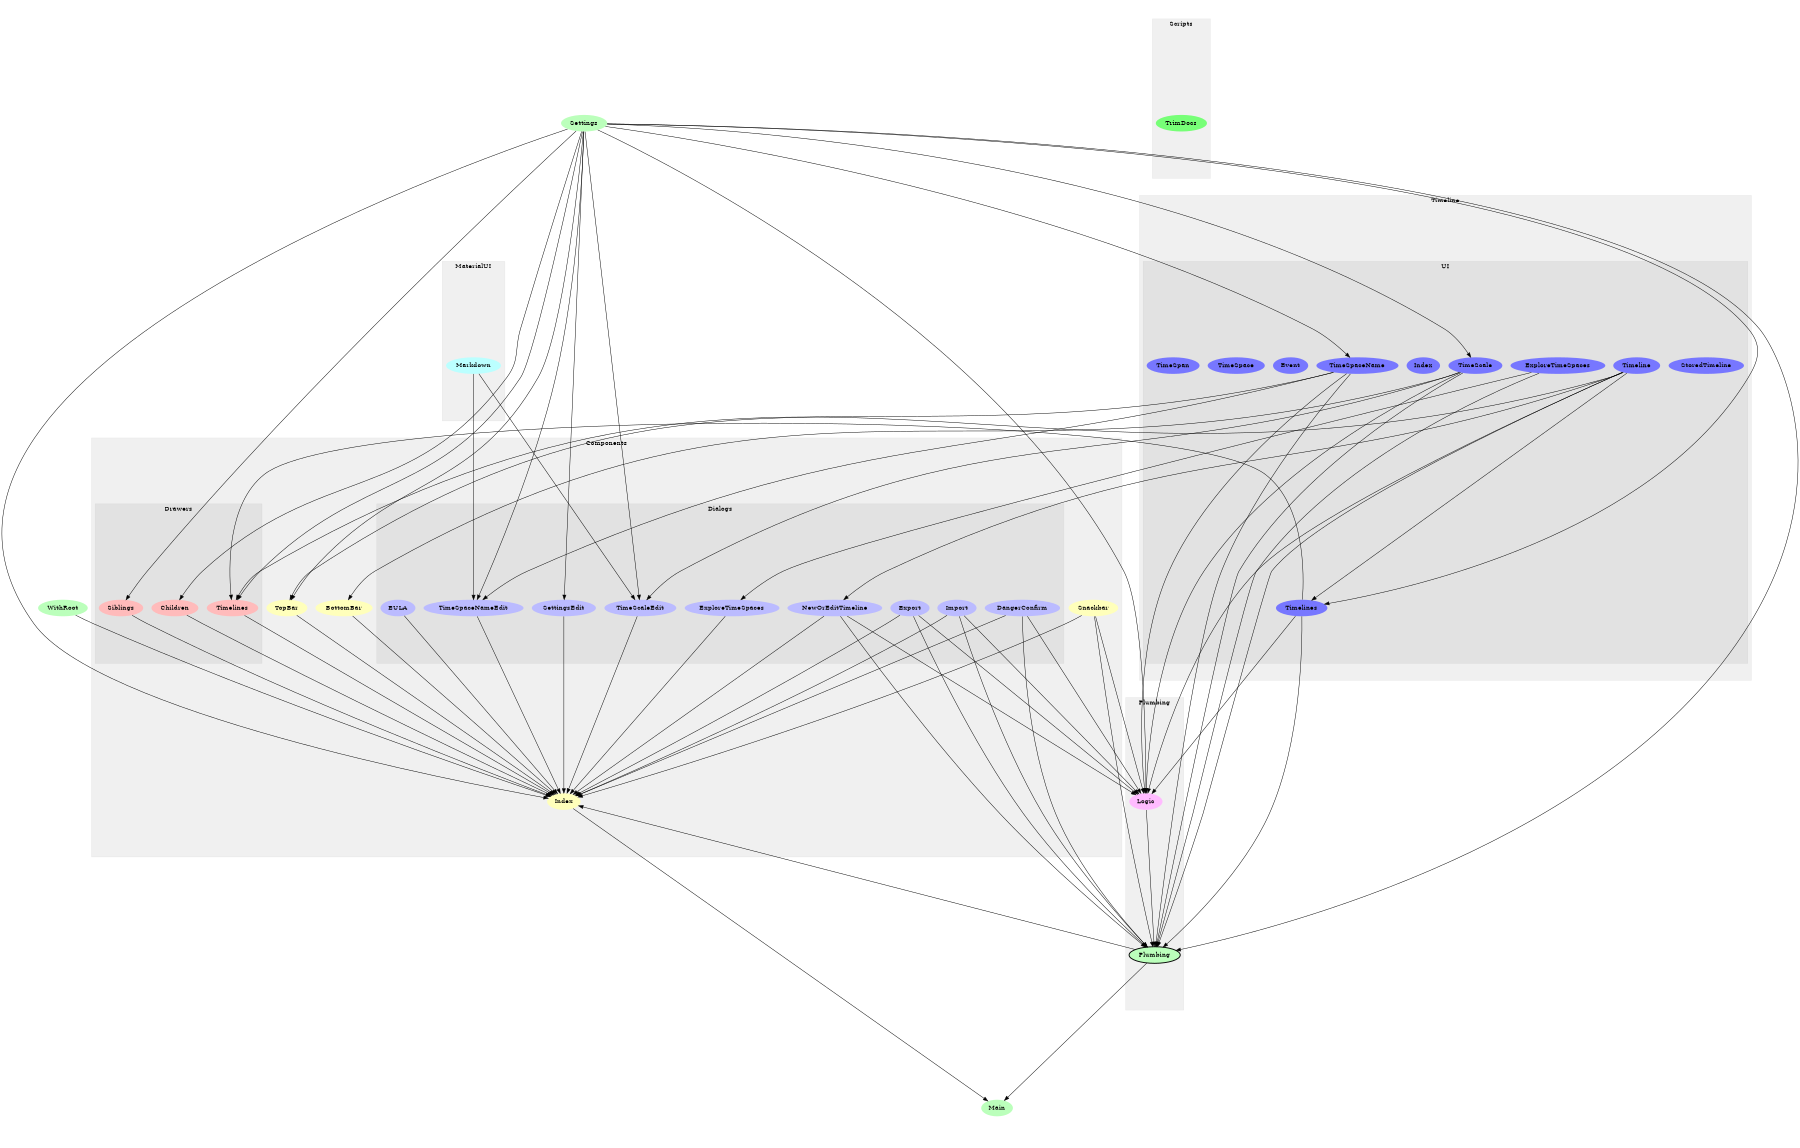 digraph Modules {
size="12,8";
ratio="fill";
u17[label="Settings",style="filled",fillcolor="#bbffbb",penwidth="0"];
u18[label="Main",style="filled",fillcolor="#bbffbb",penwidth="0"];
u19[label="WithRoot",style="filled",fillcolor="#bbffbb",penwidth="0"];
subgraph cluster_0 {
label="Components";
color="#0000000F";
style="filled";
u9[label="Index",style="filled",fillcolor="#ffffbb",penwidth="0"];
u10[label="Snackbar",style="filled",fillcolor="#ffffbb",penwidth="0"];
u11[label="TopBar",style="filled",fillcolor="#ffffbb",penwidth="0"];
u12[label="BottomBar",style="filled",fillcolor="#ffffbb",penwidth="0"];
subgraph cluster_1 {
label="Dialogs";
color="#0000000F";
style="filled";
u0[label="SettingsEdit",style="filled",fillcolor="#bbbbff",penwidth="0"];
u1[label="DangerConfirm",style="filled",fillcolor="#bbbbff",penwidth="0"];
u2[label="NewOrEditTimeline",style="filled",fillcolor="#bbbbff",penwidth="0"];
u3[label="ExploreTimeSpaces",style="filled",fillcolor="#bbbbff",penwidth="0"];
u4[label="TimeScaleEdit",style="filled",fillcolor="#bbbbff",penwidth="0"];
u5[label="TimeSpaceNameEdit",style="filled",fillcolor="#bbbbff",penwidth="0"];
u6[label="EULA",style="filled",fillcolor="#bbbbff",penwidth="0"];
u7[label="Export",style="filled",fillcolor="#bbbbff",penwidth="0"];
u8[label="Import",style="filled",fillcolor="#bbbbff",penwidth="0"];

}
subgraph cluster_2 {
label="Drawers";
color="#0000000F";
style="filled";
u13[label="Children",style="filled",fillcolor="#ffbbbb",penwidth="0"];
u14[label="Timelines",style="filled",fillcolor="#ffbbbb",penwidth="0"];
u15[label="Siblings",style="filled",fillcolor="#ffbbbb",penwidth="0"];

}

}
subgraph cluster_3 {
label="MaterialUI";
color="#0000000F";
style="filled";
u22[label="Markdown",style="filled",fillcolor="#bbffff",penwidth="0"];

}
subgraph cluster_4 {
label="Plumbing";
color="#0000000F";
style="filled";
u16[label="Plumbing",style="filled,bold",fillcolor="#bbffbb"];
u20[label="Logic",style="filled",fillcolor="#ffbbff",penwidth="0"];

}
subgraph cluster_5 {
label="Scripts";
color="#0000000F";
style="filled";
u21[label="TrimDocs",style="filled",fillcolor="#77ff77",penwidth="0"];

}
subgraph cluster_6 {
label="Timeline";
color="#0000000F";
style="filled";
subgraph cluster_7 {
label="UI";
color="#0000000F";
style="filled";
u23[label="StoredTimeline",style="filled",fillcolor="#7777ff",penwidth="0"];
u24[label="Timeline",style="filled",fillcolor="#7777ff",penwidth="0"];
u25[label="ExploreTimeSpaces",style="filled",fillcolor="#7777ff",penwidth="0"];
u26[label="TimeSpaceName",style="filled",fillcolor="#7777ff",penwidth="0"];
u27[label="Index",style="filled",fillcolor="#7777ff",penwidth="0"];
u28[label="TimeScale",style="filled",fillcolor="#7777ff",penwidth="0"];
u29[label="Event",style="filled",fillcolor="#7777ff",penwidth="0"];
u30[label="TimeSpace",style="filled",fillcolor="#7777ff",penwidth="0"];
u31[label="TimeSpan",style="filled",fillcolor="#7777ff",penwidth="0"];
u32[label="Timelines",style="filled",fillcolor="#7777ff",penwidth="0"];

}

}
u17 -> u0;
u24 -> u2;
u25 -> u3;
u17 -> u4;
u22 -> u4;
u28 -> u4;
u17 -> u5;
u22 -> u5;
u26 -> u5;
u0 -> u9;
u1 -> u9;
u2 -> u9;
u3 -> u9;
u4 -> u9;
u5 -> u9;
u6 -> u9;
u7 -> u9;
u8 -> u9;
u10 -> u9;
u11 -> u9;
u12 -> u9;
u13 -> u9;
u14 -> u9;
u15 -> u9;
u16 -> u9;
u17 -> u9;
u19 -> u9;
u17 -> u11;
u26 -> u11;
u28 -> u12;
u17 -> u13;
u17 -> u14;
u24 -> u14;
u32 -> u14;
u17 -> u15;
u1 -> u16;
u2 -> u16;
u7 -> u16;
u8 -> u16;
u10 -> u16;
u17 -> u16;
u20 -> u16;
u24 -> u16;
u25 -> u16;
u26 -> u16;
u28 -> u16;
u32 -> u16;
u9 -> u18;
u16 -> u18;
u1 -> u20;
u2 -> u20;
u7 -> u20;
u8 -> u20;
u10 -> u20;
u17 -> u20;
u24 -> u20;
u26 -> u20;
u28 -> u20;
u32 -> u20;
u17 -> u26;
u17 -> u28;
u17 -> u32;
u24 -> u32;

}
